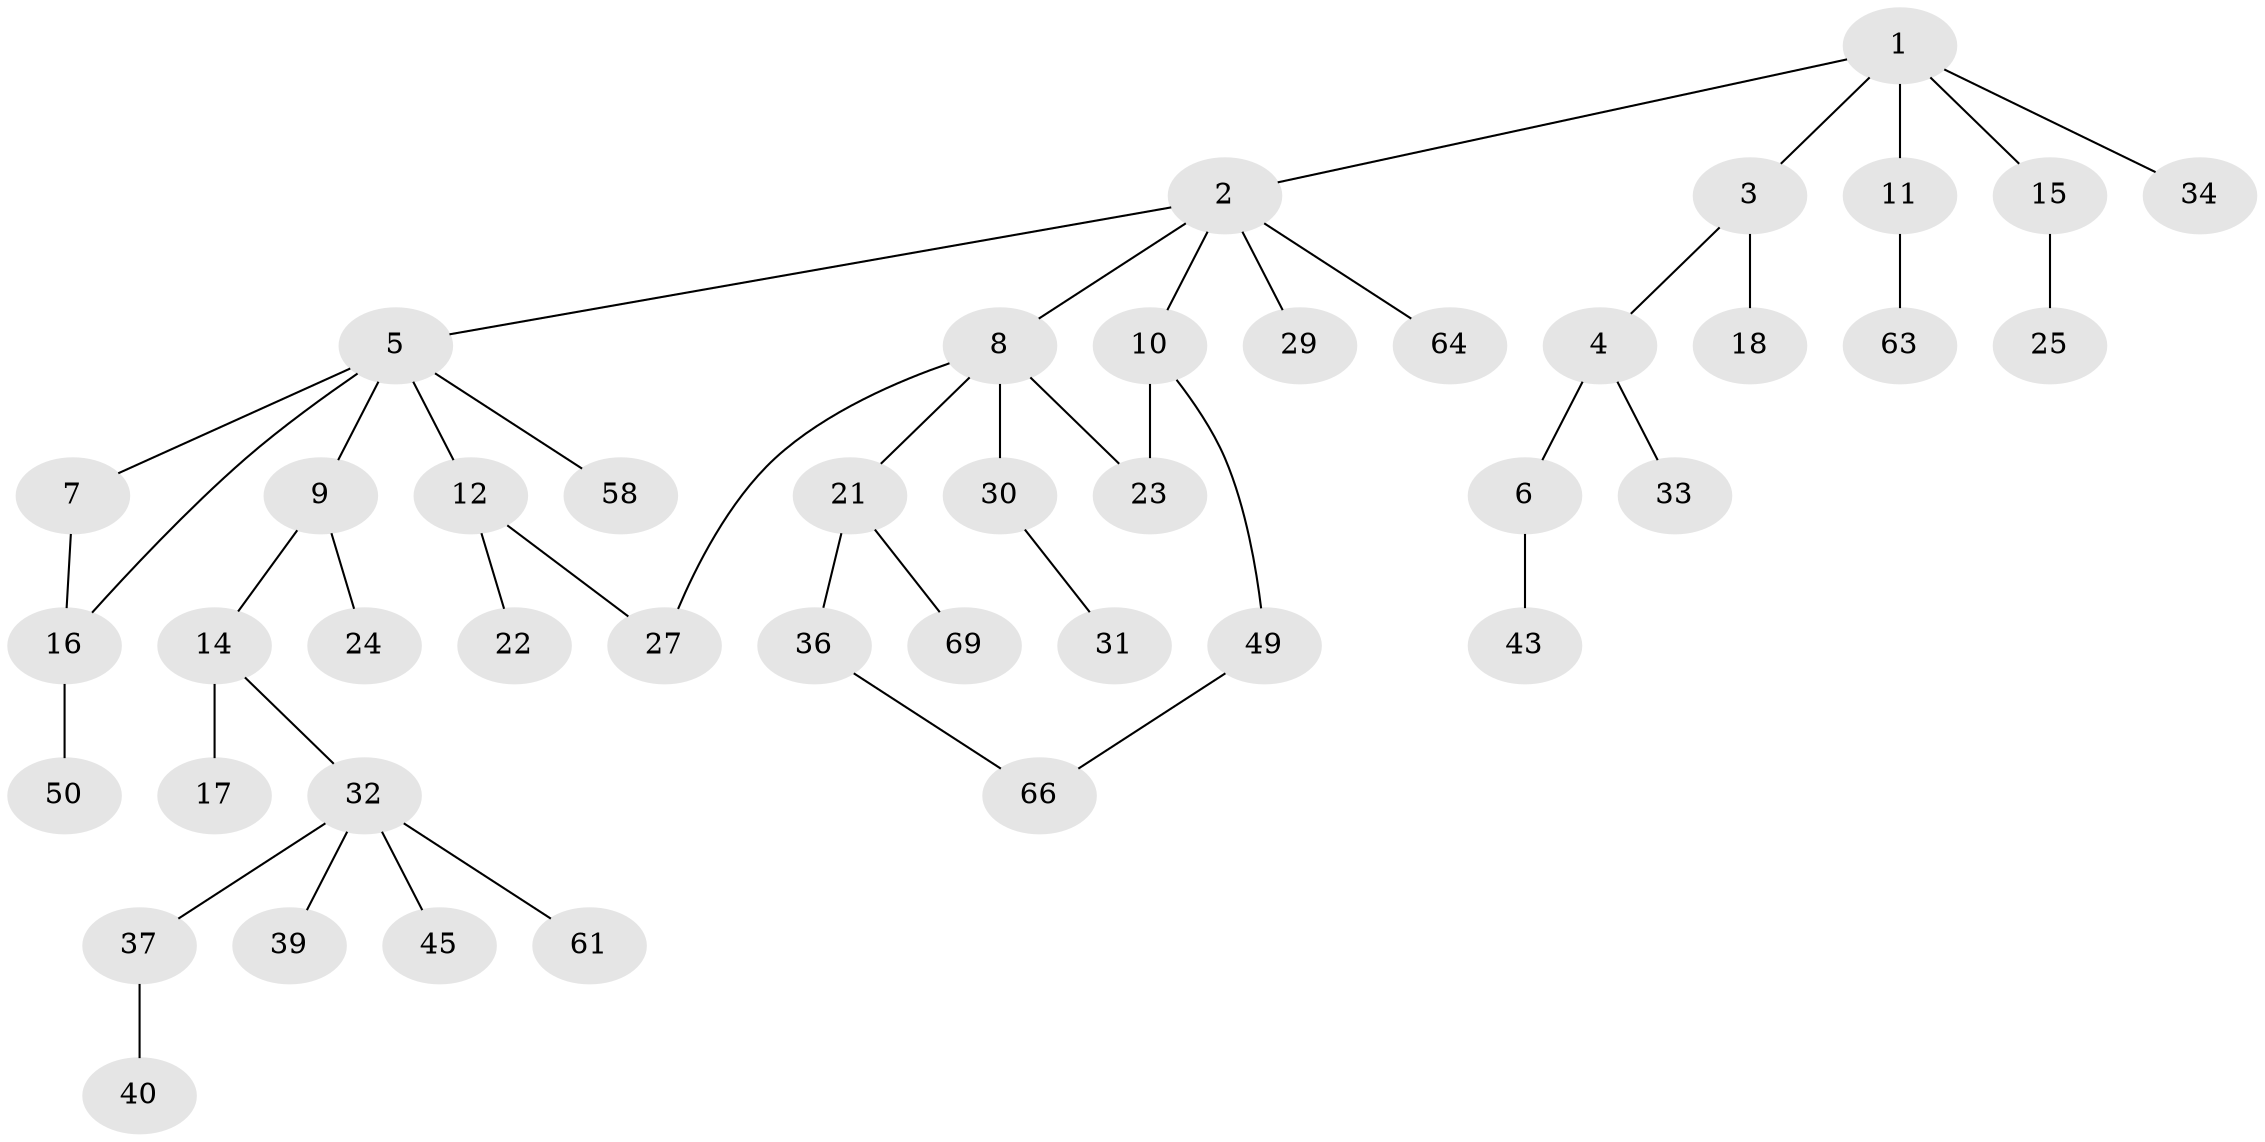 // original degree distribution, {5: 0.041666666666666664, 6: 0.027777777777777776, 3: 0.125, 2: 0.3194444444444444, 4: 0.06944444444444445, 1: 0.4166666666666667}
// Generated by graph-tools (version 1.1) at 2025/17/03/04/25 18:17:02]
// undirected, 43 vertices, 46 edges
graph export_dot {
graph [start="1"]
  node [color=gray90,style=filled];
  1;
  2;
  3;
  4;
  5;
  6 [super="+72"];
  7 [super="+20"];
  8;
  9 [super="+13"];
  10 [super="+28"];
  11 [super="+52+56"];
  12 [super="+42"];
  14;
  15;
  16 [super="+19"];
  17 [super="+41"];
  18;
  21 [super="+55"];
  22;
  23 [super="+26"];
  24;
  25;
  27;
  29;
  30;
  31;
  32 [super="+35"];
  33;
  34 [super="+57"];
  36 [super="+44"];
  37;
  39 [super="+46"];
  40;
  43;
  45;
  49;
  50 [super="+51+60"];
  58;
  61 [super="+68"];
  63;
  64;
  66 [super="+71"];
  69;
  1 -- 2;
  1 -- 3;
  1 -- 11;
  1 -- 15;
  1 -- 34;
  2 -- 5;
  2 -- 8;
  2 -- 10;
  2 -- 29;
  2 -- 64;
  3 -- 4;
  3 -- 18;
  4 -- 6;
  4 -- 33;
  5 -- 7;
  5 -- 9;
  5 -- 12;
  5 -- 16;
  5 -- 58;
  6 -- 43;
  7 -- 16;
  8 -- 21;
  8 -- 23;
  8 -- 30;
  8 -- 27;
  9 -- 24;
  9 -- 14;
  10 -- 49;
  10 -- 23;
  11 -- 63;
  12 -- 22;
  12 -- 27;
  14 -- 17;
  14 -- 32;
  15 -- 25;
  16 -- 50;
  21 -- 36;
  21 -- 69;
  30 -- 31;
  32 -- 45;
  32 -- 37;
  32 -- 39;
  32 -- 61;
  36 -- 66;
  37 -- 40;
  49 -- 66;
}

